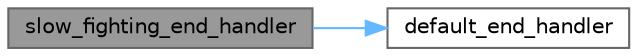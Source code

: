 digraph "slow_fighting_end_handler"
{
 // LATEX_PDF_SIZE
  bgcolor="transparent";
  edge [fontname=Helvetica,fontsize=10,labelfontname=Helvetica,labelfontsize=10];
  node [fontname=Helvetica,fontsize=10,shape=box,height=0.2,width=0.4];
  rankdir="LR";
  Node1 [id="Node000001",label="slow_fighting_end_handler",height=0.2,width=0.4,color="gray40", fillcolor="grey60", style="filled", fontcolor="black",tooltip=" "];
  Node1 -> Node2 [id="edge1_Node000001_Node000002",color="steelblue1",style="solid",tooltip=" "];
  Node2 [id="Node000002",label="default_end_handler",height=0.2,width=0.4,color="grey40", fillcolor="white", style="filled",URL="$sf__spellend__handlers_8cpp.html#a5dd4d1f534e253763c0337b74321f20a",tooltip=" "];
}
